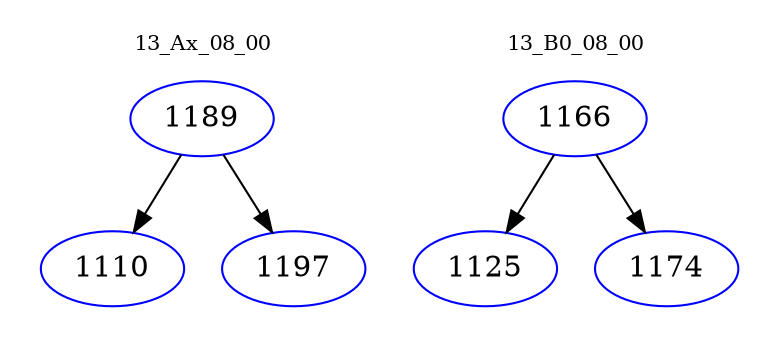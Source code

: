 digraph{
subgraph cluster_0 {
color = white
label = "13_Ax_08_00";
fontsize=10;
T0_1189 [label="1189", color="blue"]
T0_1189 -> T0_1110 [color="black"]
T0_1110 [label="1110", color="blue"]
T0_1189 -> T0_1197 [color="black"]
T0_1197 [label="1197", color="blue"]
}
subgraph cluster_1 {
color = white
label = "13_B0_08_00";
fontsize=10;
T1_1166 [label="1166", color="blue"]
T1_1166 -> T1_1125 [color="black"]
T1_1125 [label="1125", color="blue"]
T1_1166 -> T1_1174 [color="black"]
T1_1174 [label="1174", color="blue"]
}
}
